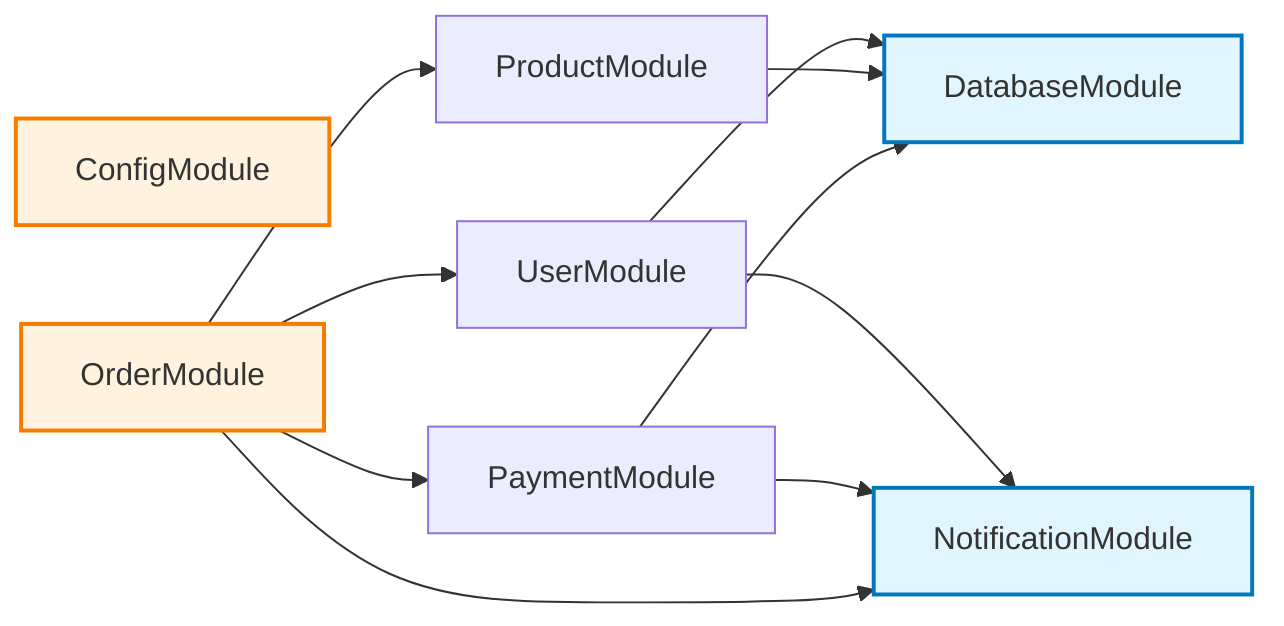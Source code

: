 graph LR
    ConfigModule[ConfigModule]
    NotificationModule[NotificationModule]
    DatabaseModule[DatabaseModule]
    UserModule[UserModule]
    ProductModule[ProductModule]
    PaymentModule[PaymentModule]
    OrderModule[OrderModule]

    UserModule --> DatabaseModule
    UserModule --> NotificationModule
    ProductModule --> DatabaseModule
    PaymentModule --> DatabaseModule
    PaymentModule --> NotificationModule
    OrderModule --> UserModule
    OrderModule --> ProductModule
    OrderModule --> PaymentModule
    OrderModule --> NotificationModule

    class ConfigModule independent
    class ConfigModule unused
    class NotificationModule independent
    class DatabaseModule independent
    class OrderModule unused

    classDef independent fill:#e1f5fe,stroke:#0277bd,stroke-width:2px
    classDef unused fill:#fff3e0,stroke:#f57c00,stroke-width:2px